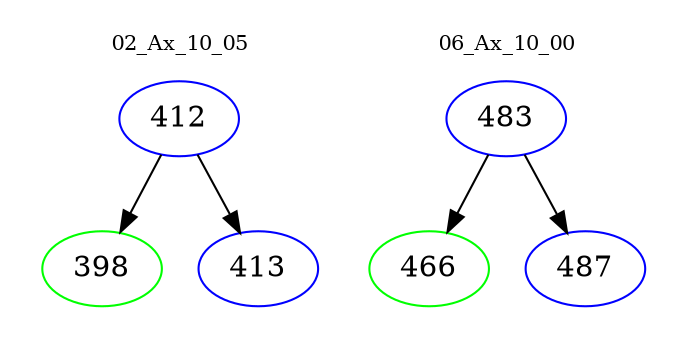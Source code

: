 digraph{
subgraph cluster_0 {
color = white
label = "02_Ax_10_05";
fontsize=10;
T0_412 [label="412", color="blue"]
T0_412 -> T0_398 [color="black"]
T0_398 [label="398", color="green"]
T0_412 -> T0_413 [color="black"]
T0_413 [label="413", color="blue"]
}
subgraph cluster_1 {
color = white
label = "06_Ax_10_00";
fontsize=10;
T1_483 [label="483", color="blue"]
T1_483 -> T1_466 [color="black"]
T1_466 [label="466", color="green"]
T1_483 -> T1_487 [color="black"]
T1_487 [label="487", color="blue"]
}
}
